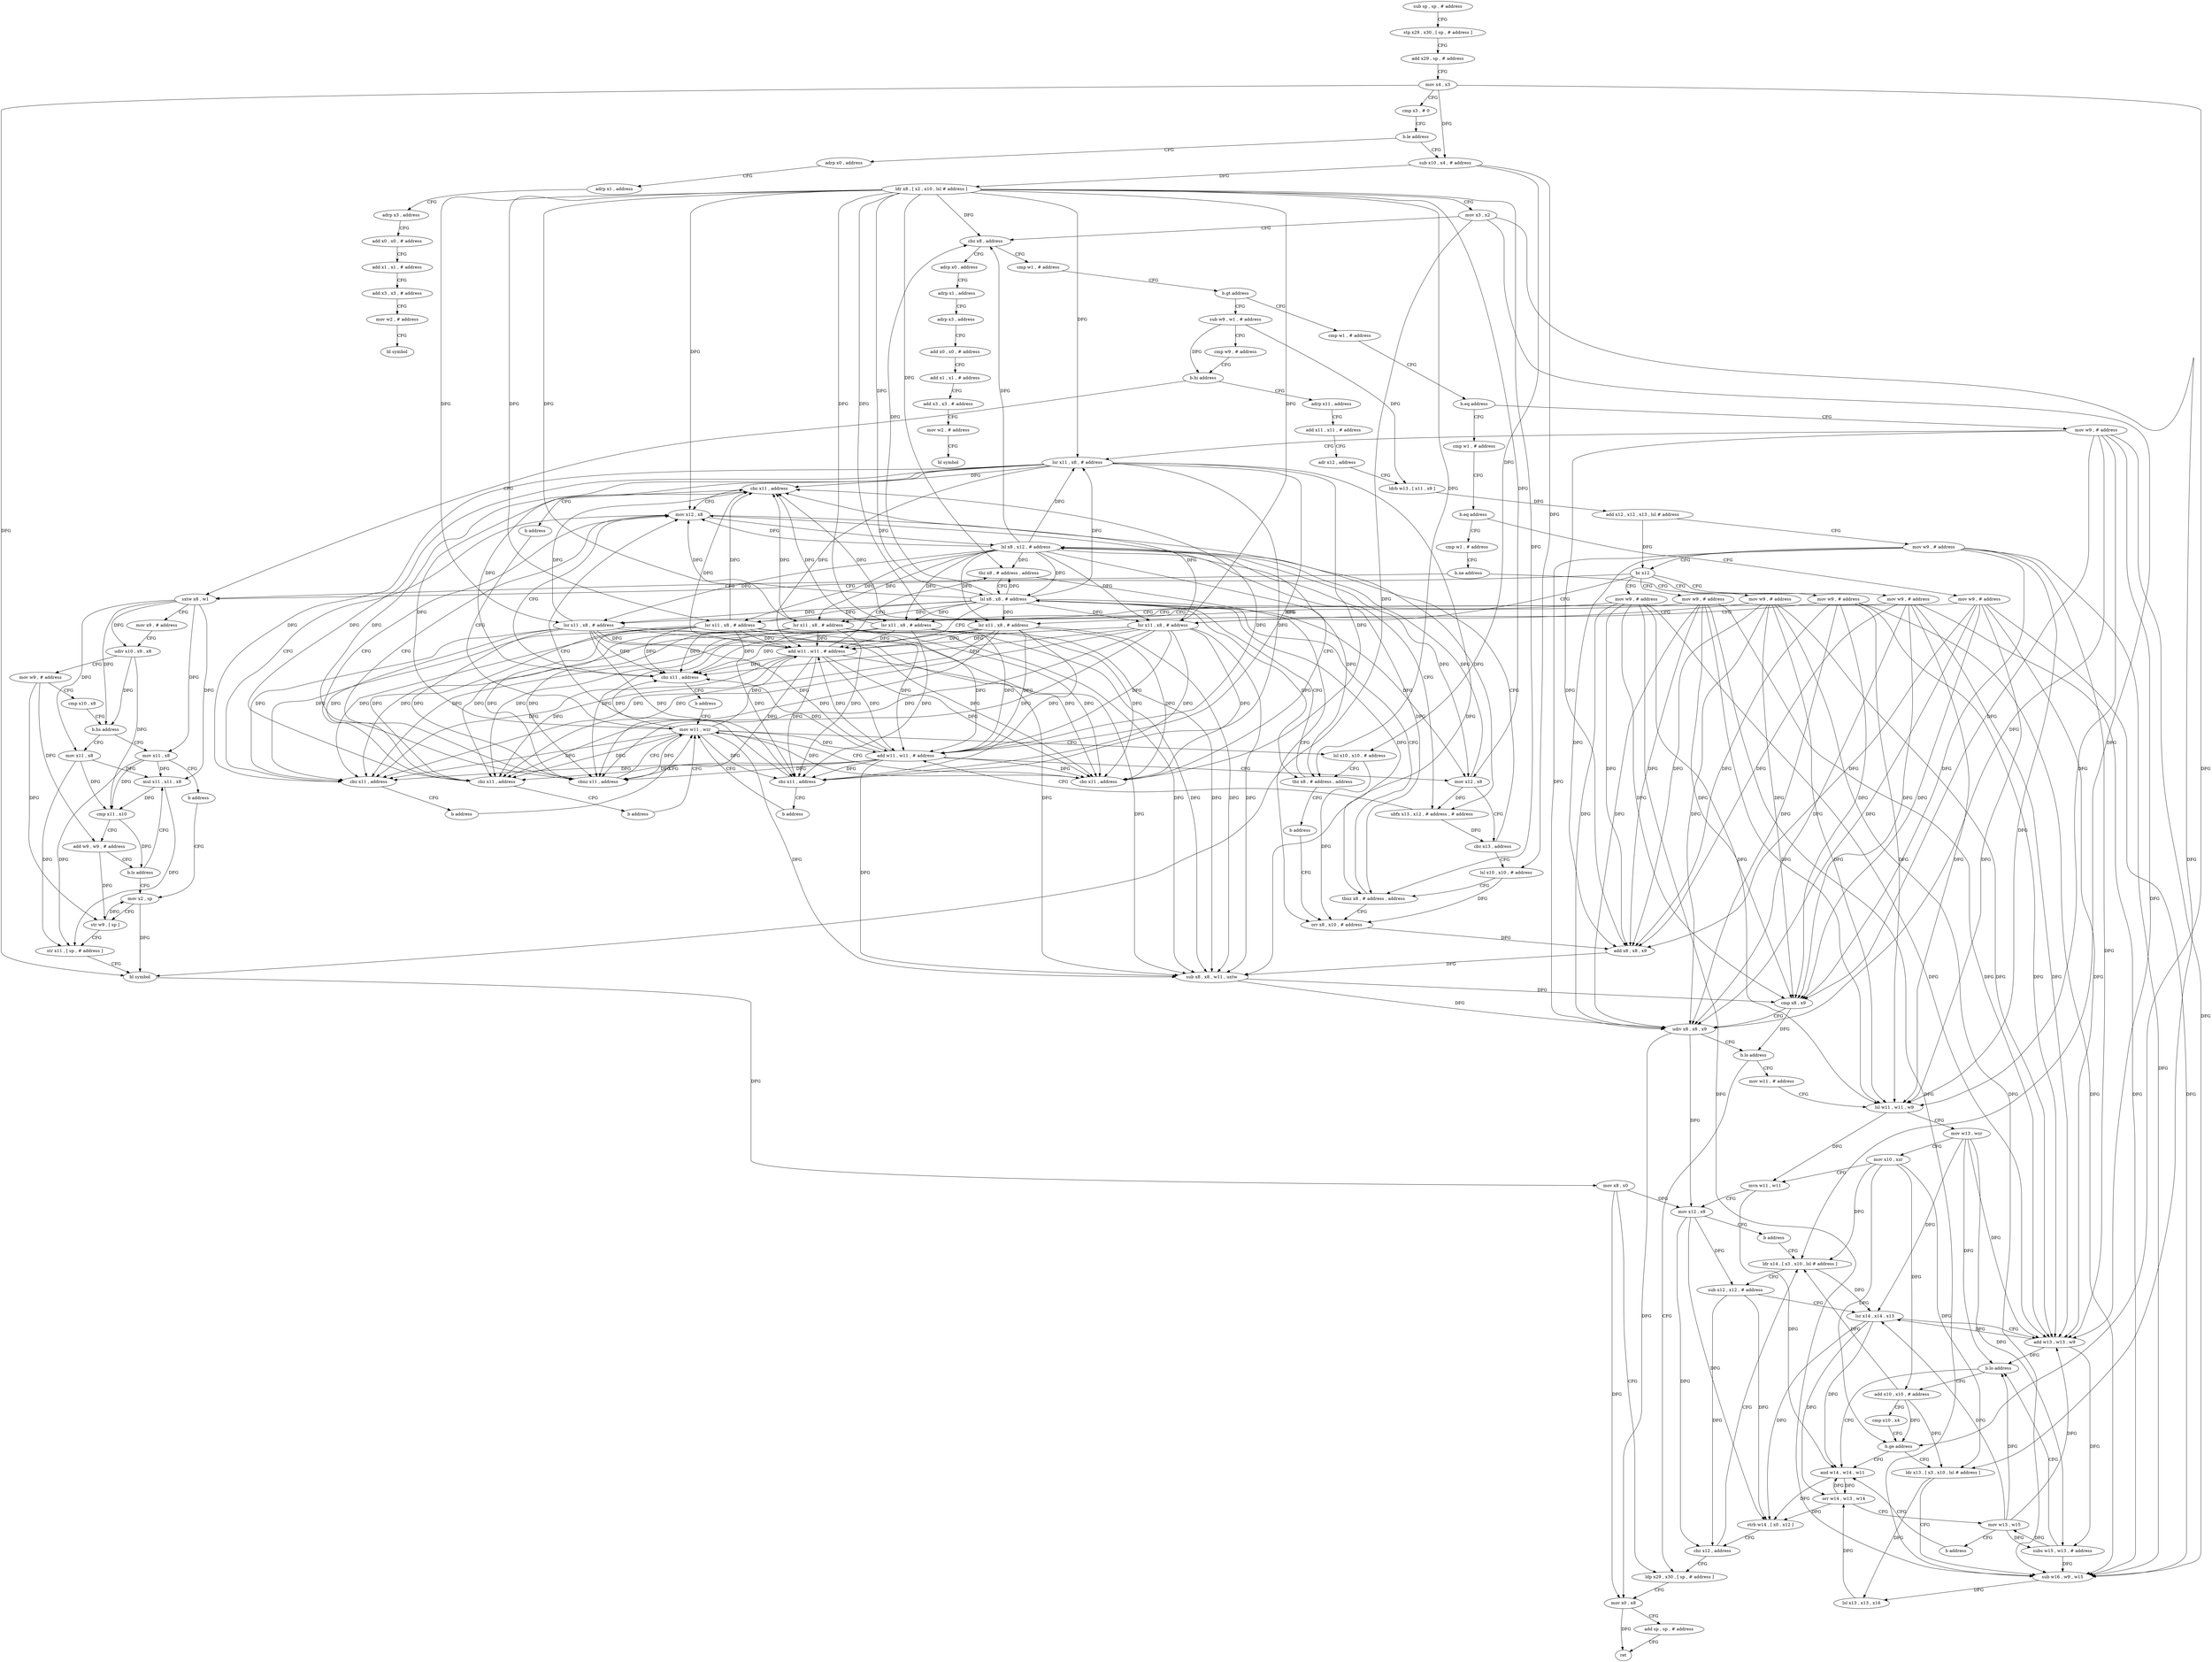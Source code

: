 digraph "func" {
"4224156" [label = "sub sp , sp , # address" ]
"4224160" [label = "stp x29 , x30 , [ sp , # address ]" ]
"4224164" [label = "add x29 , sp , # address" ]
"4224168" [label = "mov x4 , x3" ]
"4224172" [label = "cmp x3 , # 0" ]
"4224176" [label = "b.le address" ]
"4224644" [label = "adrp x0 , address" ]
"4224180" [label = "sub x10 , x4 , # address" ]
"4224648" [label = "adrp x1 , address" ]
"4224652" [label = "adrp x3 , address" ]
"4224656" [label = "add x0 , x0 , # address" ]
"4224660" [label = "add x1 , x1 , # address" ]
"4224664" [label = "add x3 , x3 , # address" ]
"4224668" [label = "mov w2 , # address" ]
"4224672" [label = "bl symbol" ]
"4224184" [label = "ldr x8 , [ x2 , x10 , lsl # address ]" ]
"4224188" [label = "mov x3 , x2" ]
"4224192" [label = "cbz x8 , address" ]
"4224676" [label = "adrp x0 , address" ]
"4224196" [label = "cmp w1 , # address" ]
"4224680" [label = "adrp x1 , address" ]
"4224684" [label = "adrp x3 , address" ]
"4224688" [label = "add x0 , x0 , # address" ]
"4224692" [label = "add x1 , x1 , # address" ]
"4224696" [label = "add x3 , x3 , # address" ]
"4224700" [label = "mov w2 , # address" ]
"4224704" [label = "bl symbol" ]
"4224200" [label = "b.gt address" ]
"4224424" [label = "cmp w1 , # address" ]
"4224204" [label = "sub w9 , w1 , # address" ]
"4224428" [label = "b.eq address" ]
"4224524" [label = "mov w9 , # address" ]
"4224432" [label = "cmp w1 , # address" ]
"4224208" [label = "cmp w9 , # address" ]
"4224212" [label = "b.hi address" ]
"4224556" [label = "sxtw x8 , w1" ]
"4224216" [label = "adrp x11 , address" ]
"4224528" [label = "lsr x11 , x8 , # address" ]
"4224532" [label = "cbz x11 , address" ]
"4224256" [label = "mov x12 , x8" ]
"4224536" [label = "b address" ]
"4224436" [label = "b.eq address" ]
"4224540" [label = "mov w9 , # address" ]
"4224440" [label = "cmp w1 , # address" ]
"4224560" [label = "mov x9 , # address" ]
"4224564" [label = "udiv x10 , x9 , x8" ]
"4224568" [label = "mov w9 , # address" ]
"4224572" [label = "cmp x10 , x8" ]
"4224576" [label = "b.hs address" ]
"4224588" [label = "mov x11 , x8" ]
"4224580" [label = "mov x11 , x8" ]
"4224220" [label = "add x11 , x11 , # address" ]
"4224224" [label = "adr x12 , address" ]
"4224228" [label = "ldrb w13 , [ x11 , x9 ]" ]
"4224232" [label = "add x12 , x12 , x13 , lsl # address" ]
"4224236" [label = "mov w9 , # address" ]
"4224240" [label = "br x12" ]
"4224244" [label = "mov w9 , # address" ]
"4224248" [label = "lsr x11 , x8 , # address" ]
"4224464" [label = "mov w9 , # address" ]
"4224492" [label = "mov w9 , # address" ]
"4224508" [label = "mov w9 , # address" ]
"4224260" [label = "lsl x8 , x12 , # address" ]
"4224476" [label = "mov w11 , wzr" ]
"4224544" [label = "lsr x11 , x8 , # address" ]
"4224548" [label = "cbz x11 , address" ]
"4224552" [label = "b address" ]
"4224444" [label = "b.ne address" ]
"4224448" [label = "mov w9 , # address" ]
"4224592" [label = "mul x11 , x11 , x8" ]
"4224584" [label = "b address" ]
"4224608" [label = "mov x2 , sp" ]
"4224252" [label = "cbnz x11 , address" ]
"4224468" [label = "lsr x11 , x8 , # address" ]
"4224472" [label = "cbz x11 , address" ]
"4224496" [label = "lsr x11 , x8 , # address" ]
"4224500" [label = "cbz x11 , address" ]
"4224504" [label = "b address" ]
"4224512" [label = "lsr x11 , x8 , # address" ]
"4224516" [label = "cbz x11 , address" ]
"4224520" [label = "b address" ]
"4224264" [label = "ubfx x13 , x12 , # address , # address" ]
"4224268" [label = "add w11 , w11 , # address" ]
"4224272" [label = "mov x12 , x8" ]
"4224276" [label = "cbz x13 , address" ]
"4224280" [label = "lsl x10 , x10 , # address" ]
"4224284" [label = "tbnz x8 , # address , address" ]
"4224300" [label = "orr x8 , x10 , # address" ]
"4224288" [label = "lsl x8 , x8 , # address" ]
"4224480" [label = "lsl x10 , x10 , # address" ]
"4224484" [label = "tbz x8 , # address , address" ]
"4224488" [label = "b address" ]
"4224452" [label = "lsr x11 , x8 , # address" ]
"4224456" [label = "cbz x11 , address" ]
"4224460" [label = "b address" ]
"4224596" [label = "cmp x11 , x10" ]
"4224600" [label = "add w9 , w9 , # address" ]
"4224604" [label = "b.ls address" ]
"4224612" [label = "str w9 , [ sp ]" ]
"4224616" [label = "str x11 , [ sp , # address ]" ]
"4224620" [label = "bl symbol" ]
"4224624" [label = "mov x8 , x0" ]
"4224628" [label = "ldp x29 , x30 , [ sp , # address ]" ]
"4224304" [label = "add x8 , x8 , x9" ]
"4224308" [label = "sub x8 , x8 , w11 , uxtw" ]
"4224312" [label = "cmp x8 , x9" ]
"4224316" [label = "udiv x8 , x8 , x9" ]
"4224320" [label = "b.lo address" ]
"4224324" [label = "mov w11 , # address" ]
"4224292" [label = "add w11 , w11 , # address" ]
"4224296" [label = "tbz x8 , # address , address" ]
"4224632" [label = "mov x0 , x8" ]
"4224636" [label = "add sp , sp , # address" ]
"4224640" [label = "ret" ]
"4224328" [label = "lsl w11 , w11 , w9" ]
"4224332" [label = "mov w13 , wzr" ]
"4224336" [label = "mov x10 , xzr" ]
"4224340" [label = "mvn w11 , w11" ]
"4224344" [label = "mov x12 , x8" ]
"4224348" [label = "b address" ]
"4224364" [label = "ldr x14 , [ x3 , x10 , lsl # address ]" ]
"4224368" [label = "sub x12 , x12 , # address" ]
"4224372" [label = "lsr x14 , x14 , x13" ]
"4224376" [label = "add w13 , w13 , w9" ]
"4224380" [label = "subs w15 , w13 , # address" ]
"4224384" [label = "b.lo address" ]
"4224352" [label = "and w14 , w14 , w11" ]
"4224388" [label = "add x10 , x10 , # address" ]
"4224356" [label = "strb w14 , [ x0 , x12 ]" ]
"4224360" [label = "cbz x12 , address" ]
"4224392" [label = "cmp x10 , x4" ]
"4224396" [label = "b.ge address" ]
"4224400" [label = "ldr x13 , [ x3 , x10 , lsl # address ]" ]
"4224404" [label = "sub w16 , w9 , w15" ]
"4224408" [label = "lsl x13 , x13 , x16" ]
"4224412" [label = "orr w14 , w13 , w14" ]
"4224416" [label = "mov w13 , w15" ]
"4224420" [label = "b address" ]
"4224156" -> "4224160" [ label = "CFG" ]
"4224160" -> "4224164" [ label = "CFG" ]
"4224164" -> "4224168" [ label = "CFG" ]
"4224168" -> "4224172" [ label = "CFG" ]
"4224168" -> "4224180" [ label = "DFG" ]
"4224168" -> "4224620" [ label = "DFG" ]
"4224168" -> "4224396" [ label = "DFG" ]
"4224172" -> "4224176" [ label = "CFG" ]
"4224176" -> "4224644" [ label = "CFG" ]
"4224176" -> "4224180" [ label = "CFG" ]
"4224644" -> "4224648" [ label = "CFG" ]
"4224180" -> "4224184" [ label = "DFG" ]
"4224180" -> "4224480" [ label = "DFG" ]
"4224180" -> "4224280" [ label = "DFG" ]
"4224648" -> "4224652" [ label = "CFG" ]
"4224652" -> "4224656" [ label = "CFG" ]
"4224656" -> "4224660" [ label = "CFG" ]
"4224660" -> "4224664" [ label = "CFG" ]
"4224664" -> "4224668" [ label = "CFG" ]
"4224668" -> "4224672" [ label = "CFG" ]
"4224184" -> "4224188" [ label = "CFG" ]
"4224184" -> "4224192" [ label = "DFG" ]
"4224184" -> "4224528" [ label = "DFG" ]
"4224184" -> "4224256" [ label = "DFG" ]
"4224184" -> "4224544" [ label = "DFG" ]
"4224184" -> "4224248" [ label = "DFG" ]
"4224184" -> "4224468" [ label = "DFG" ]
"4224184" -> "4224496" [ label = "DFG" ]
"4224184" -> "4224512" [ label = "DFG" ]
"4224184" -> "4224272" [ label = "DFG" ]
"4224184" -> "4224484" [ label = "DFG" ]
"4224184" -> "4224452" [ label = "DFG" ]
"4224184" -> "4224284" [ label = "DFG" ]
"4224184" -> "4224288" [ label = "DFG" ]
"4224184" -> "4224296" [ label = "DFG" ]
"4224188" -> "4224192" [ label = "CFG" ]
"4224188" -> "4224620" [ label = "DFG" ]
"4224188" -> "4224364" [ label = "DFG" ]
"4224188" -> "4224400" [ label = "DFG" ]
"4224192" -> "4224676" [ label = "CFG" ]
"4224192" -> "4224196" [ label = "CFG" ]
"4224676" -> "4224680" [ label = "CFG" ]
"4224196" -> "4224200" [ label = "CFG" ]
"4224680" -> "4224684" [ label = "CFG" ]
"4224684" -> "4224688" [ label = "CFG" ]
"4224688" -> "4224692" [ label = "CFG" ]
"4224692" -> "4224696" [ label = "CFG" ]
"4224696" -> "4224700" [ label = "CFG" ]
"4224700" -> "4224704" [ label = "CFG" ]
"4224200" -> "4224424" [ label = "CFG" ]
"4224200" -> "4224204" [ label = "CFG" ]
"4224424" -> "4224428" [ label = "CFG" ]
"4224204" -> "4224208" [ label = "CFG" ]
"4224204" -> "4224212" [ label = "DFG" ]
"4224204" -> "4224228" [ label = "DFG" ]
"4224428" -> "4224524" [ label = "CFG" ]
"4224428" -> "4224432" [ label = "CFG" ]
"4224524" -> "4224528" [ label = "CFG" ]
"4224524" -> "4224304" [ label = "DFG" ]
"4224524" -> "4224312" [ label = "DFG" ]
"4224524" -> "4224316" [ label = "DFG" ]
"4224524" -> "4224328" [ label = "DFG" ]
"4224524" -> "4224376" [ label = "DFG" ]
"4224524" -> "4224404" [ label = "DFG" ]
"4224432" -> "4224436" [ label = "CFG" ]
"4224208" -> "4224212" [ label = "CFG" ]
"4224212" -> "4224556" [ label = "CFG" ]
"4224212" -> "4224216" [ label = "CFG" ]
"4224556" -> "4224560" [ label = "CFG" ]
"4224556" -> "4224564" [ label = "DFG" ]
"4224556" -> "4224576" [ label = "DFG" ]
"4224556" -> "4224588" [ label = "DFG" ]
"4224556" -> "4224580" [ label = "DFG" ]
"4224556" -> "4224592" [ label = "DFG" ]
"4224216" -> "4224220" [ label = "CFG" ]
"4224528" -> "4224532" [ label = "DFG" ]
"4224528" -> "4224548" [ label = "DFG" ]
"4224528" -> "4224252" [ label = "DFG" ]
"4224528" -> "4224472" [ label = "DFG" ]
"4224528" -> "4224500" [ label = "DFG" ]
"4224528" -> "4224516" [ label = "DFG" ]
"4224528" -> "4224268" [ label = "DFG" ]
"4224528" -> "4224456" [ label = "DFG" ]
"4224528" -> "4224292" [ label = "DFG" ]
"4224528" -> "4224308" [ label = "DFG" ]
"4224532" -> "4224256" [ label = "CFG" ]
"4224532" -> "4224536" [ label = "CFG" ]
"4224256" -> "4224260" [ label = "DFG" ]
"4224256" -> "4224264" [ label = "DFG" ]
"4224536" -> "4224476" [ label = "CFG" ]
"4224436" -> "4224540" [ label = "CFG" ]
"4224436" -> "4224440" [ label = "CFG" ]
"4224540" -> "4224544" [ label = "CFG" ]
"4224540" -> "4224304" [ label = "DFG" ]
"4224540" -> "4224312" [ label = "DFG" ]
"4224540" -> "4224316" [ label = "DFG" ]
"4224540" -> "4224328" [ label = "DFG" ]
"4224540" -> "4224376" [ label = "DFG" ]
"4224540" -> "4224404" [ label = "DFG" ]
"4224440" -> "4224444" [ label = "CFG" ]
"4224560" -> "4224564" [ label = "CFG" ]
"4224564" -> "4224568" [ label = "CFG" ]
"4224564" -> "4224576" [ label = "DFG" ]
"4224564" -> "4224596" [ label = "DFG" ]
"4224568" -> "4224572" [ label = "CFG" ]
"4224568" -> "4224600" [ label = "DFG" ]
"4224568" -> "4224612" [ label = "DFG" ]
"4224572" -> "4224576" [ label = "CFG" ]
"4224576" -> "4224588" [ label = "CFG" ]
"4224576" -> "4224580" [ label = "CFG" ]
"4224588" -> "4224592" [ label = "DFG" ]
"4224588" -> "4224596" [ label = "DFG" ]
"4224588" -> "4224616" [ label = "DFG" ]
"4224580" -> "4224584" [ label = "CFG" ]
"4224580" -> "4224592" [ label = "DFG" ]
"4224580" -> "4224596" [ label = "DFG" ]
"4224580" -> "4224616" [ label = "DFG" ]
"4224220" -> "4224224" [ label = "CFG" ]
"4224224" -> "4224228" [ label = "CFG" ]
"4224228" -> "4224232" [ label = "DFG" ]
"4224232" -> "4224236" [ label = "CFG" ]
"4224232" -> "4224240" [ label = "DFG" ]
"4224236" -> "4224240" [ label = "CFG" ]
"4224236" -> "4224304" [ label = "DFG" ]
"4224236" -> "4224312" [ label = "DFG" ]
"4224236" -> "4224316" [ label = "DFG" ]
"4224236" -> "4224328" [ label = "DFG" ]
"4224236" -> "4224376" [ label = "DFG" ]
"4224236" -> "4224404" [ label = "DFG" ]
"4224240" -> "4224244" [ label = "CFG" ]
"4224240" -> "4224248" [ label = "CFG" ]
"4224240" -> "4224464" [ label = "CFG" ]
"4224240" -> "4224492" [ label = "CFG" ]
"4224240" -> "4224508" [ label = "CFG" ]
"4224240" -> "4224556" [ label = "CFG" ]
"4224244" -> "4224248" [ label = "CFG" ]
"4224244" -> "4224304" [ label = "DFG" ]
"4224244" -> "4224312" [ label = "DFG" ]
"4224244" -> "4224316" [ label = "DFG" ]
"4224244" -> "4224328" [ label = "DFG" ]
"4224244" -> "4224376" [ label = "DFG" ]
"4224244" -> "4224404" [ label = "DFG" ]
"4224248" -> "4224252" [ label = "DFG" ]
"4224248" -> "4224532" [ label = "DFG" ]
"4224248" -> "4224548" [ label = "DFG" ]
"4224248" -> "4224472" [ label = "DFG" ]
"4224248" -> "4224500" [ label = "DFG" ]
"4224248" -> "4224516" [ label = "DFG" ]
"4224248" -> "4224268" [ label = "DFG" ]
"4224248" -> "4224456" [ label = "DFG" ]
"4224248" -> "4224292" [ label = "DFG" ]
"4224248" -> "4224308" [ label = "DFG" ]
"4224464" -> "4224468" [ label = "CFG" ]
"4224464" -> "4224304" [ label = "DFG" ]
"4224464" -> "4224312" [ label = "DFG" ]
"4224464" -> "4224316" [ label = "DFG" ]
"4224464" -> "4224328" [ label = "DFG" ]
"4224464" -> "4224376" [ label = "DFG" ]
"4224464" -> "4224404" [ label = "DFG" ]
"4224492" -> "4224496" [ label = "CFG" ]
"4224492" -> "4224304" [ label = "DFG" ]
"4224492" -> "4224312" [ label = "DFG" ]
"4224492" -> "4224316" [ label = "DFG" ]
"4224492" -> "4224328" [ label = "DFG" ]
"4224492" -> "4224376" [ label = "DFG" ]
"4224492" -> "4224404" [ label = "DFG" ]
"4224508" -> "4224512" [ label = "CFG" ]
"4224508" -> "4224304" [ label = "DFG" ]
"4224508" -> "4224312" [ label = "DFG" ]
"4224508" -> "4224316" [ label = "DFG" ]
"4224508" -> "4224328" [ label = "DFG" ]
"4224508" -> "4224376" [ label = "DFG" ]
"4224508" -> "4224404" [ label = "DFG" ]
"4224260" -> "4224264" [ label = "CFG" ]
"4224260" -> "4224192" [ label = "DFG" ]
"4224260" -> "4224528" [ label = "DFG" ]
"4224260" -> "4224256" [ label = "DFG" ]
"4224260" -> "4224544" [ label = "DFG" ]
"4224260" -> "4224248" [ label = "DFG" ]
"4224260" -> "4224468" [ label = "DFG" ]
"4224260" -> "4224496" [ label = "DFG" ]
"4224260" -> "4224512" [ label = "DFG" ]
"4224260" -> "4224272" [ label = "DFG" ]
"4224260" -> "4224484" [ label = "DFG" ]
"4224260" -> "4224452" [ label = "DFG" ]
"4224260" -> "4224284" [ label = "DFG" ]
"4224260" -> "4224288" [ label = "DFG" ]
"4224260" -> "4224296" [ label = "DFG" ]
"4224476" -> "4224480" [ label = "CFG" ]
"4224476" -> "4224532" [ label = "DFG" ]
"4224476" -> "4224548" [ label = "DFG" ]
"4224476" -> "4224252" [ label = "DFG" ]
"4224476" -> "4224472" [ label = "DFG" ]
"4224476" -> "4224500" [ label = "DFG" ]
"4224476" -> "4224516" [ label = "DFG" ]
"4224476" -> "4224268" [ label = "DFG" ]
"4224476" -> "4224456" [ label = "DFG" ]
"4224476" -> "4224292" [ label = "DFG" ]
"4224476" -> "4224308" [ label = "DFG" ]
"4224544" -> "4224548" [ label = "DFG" ]
"4224544" -> "4224532" [ label = "DFG" ]
"4224544" -> "4224252" [ label = "DFG" ]
"4224544" -> "4224472" [ label = "DFG" ]
"4224544" -> "4224500" [ label = "DFG" ]
"4224544" -> "4224516" [ label = "DFG" ]
"4224544" -> "4224268" [ label = "DFG" ]
"4224544" -> "4224456" [ label = "DFG" ]
"4224544" -> "4224292" [ label = "DFG" ]
"4224544" -> "4224308" [ label = "DFG" ]
"4224548" -> "4224256" [ label = "CFG" ]
"4224548" -> "4224552" [ label = "CFG" ]
"4224552" -> "4224476" [ label = "CFG" ]
"4224444" -> "4224556" [ label = "CFG" ]
"4224444" -> "4224448" [ label = "CFG" ]
"4224448" -> "4224452" [ label = "CFG" ]
"4224448" -> "4224304" [ label = "DFG" ]
"4224448" -> "4224312" [ label = "DFG" ]
"4224448" -> "4224316" [ label = "DFG" ]
"4224448" -> "4224328" [ label = "DFG" ]
"4224448" -> "4224376" [ label = "DFG" ]
"4224448" -> "4224404" [ label = "DFG" ]
"4224592" -> "4224596" [ label = "DFG" ]
"4224592" -> "4224616" [ label = "DFG" ]
"4224584" -> "4224608" [ label = "CFG" ]
"4224608" -> "4224612" [ label = "CFG" ]
"4224608" -> "4224620" [ label = "DFG" ]
"4224252" -> "4224476" [ label = "CFG" ]
"4224252" -> "4224256" [ label = "CFG" ]
"4224468" -> "4224472" [ label = "DFG" ]
"4224468" -> "4224532" [ label = "DFG" ]
"4224468" -> "4224548" [ label = "DFG" ]
"4224468" -> "4224252" [ label = "DFG" ]
"4224468" -> "4224500" [ label = "DFG" ]
"4224468" -> "4224516" [ label = "DFG" ]
"4224468" -> "4224268" [ label = "DFG" ]
"4224468" -> "4224456" [ label = "DFG" ]
"4224468" -> "4224292" [ label = "DFG" ]
"4224468" -> "4224308" [ label = "DFG" ]
"4224472" -> "4224256" [ label = "CFG" ]
"4224472" -> "4224476" [ label = "CFG" ]
"4224496" -> "4224500" [ label = "DFG" ]
"4224496" -> "4224532" [ label = "DFG" ]
"4224496" -> "4224548" [ label = "DFG" ]
"4224496" -> "4224252" [ label = "DFG" ]
"4224496" -> "4224472" [ label = "DFG" ]
"4224496" -> "4224516" [ label = "DFG" ]
"4224496" -> "4224268" [ label = "DFG" ]
"4224496" -> "4224456" [ label = "DFG" ]
"4224496" -> "4224292" [ label = "DFG" ]
"4224496" -> "4224308" [ label = "DFG" ]
"4224500" -> "4224256" [ label = "CFG" ]
"4224500" -> "4224504" [ label = "CFG" ]
"4224504" -> "4224476" [ label = "CFG" ]
"4224512" -> "4224516" [ label = "DFG" ]
"4224512" -> "4224532" [ label = "DFG" ]
"4224512" -> "4224548" [ label = "DFG" ]
"4224512" -> "4224252" [ label = "DFG" ]
"4224512" -> "4224472" [ label = "DFG" ]
"4224512" -> "4224500" [ label = "DFG" ]
"4224512" -> "4224268" [ label = "DFG" ]
"4224512" -> "4224456" [ label = "DFG" ]
"4224512" -> "4224292" [ label = "DFG" ]
"4224512" -> "4224308" [ label = "DFG" ]
"4224516" -> "4224256" [ label = "CFG" ]
"4224516" -> "4224520" [ label = "CFG" ]
"4224520" -> "4224476" [ label = "CFG" ]
"4224264" -> "4224268" [ label = "CFG" ]
"4224264" -> "4224276" [ label = "DFG" ]
"4224268" -> "4224272" [ label = "CFG" ]
"4224268" -> "4224532" [ label = "DFG" ]
"4224268" -> "4224548" [ label = "DFG" ]
"4224268" -> "4224252" [ label = "DFG" ]
"4224268" -> "4224472" [ label = "DFG" ]
"4224268" -> "4224500" [ label = "DFG" ]
"4224268" -> "4224516" [ label = "DFG" ]
"4224268" -> "4224456" [ label = "DFG" ]
"4224268" -> "4224292" [ label = "DFG" ]
"4224268" -> "4224308" [ label = "DFG" ]
"4224272" -> "4224276" [ label = "CFG" ]
"4224272" -> "4224260" [ label = "DFG" ]
"4224272" -> "4224264" [ label = "DFG" ]
"4224276" -> "4224260" [ label = "CFG" ]
"4224276" -> "4224280" [ label = "CFG" ]
"4224280" -> "4224284" [ label = "CFG" ]
"4224280" -> "4224300" [ label = "DFG" ]
"4224284" -> "4224300" [ label = "CFG" ]
"4224284" -> "4224288" [ label = "CFG" ]
"4224300" -> "4224304" [ label = "DFG" ]
"4224288" -> "4224292" [ label = "CFG" ]
"4224288" -> "4224192" [ label = "DFG" ]
"4224288" -> "4224528" [ label = "DFG" ]
"4224288" -> "4224256" [ label = "DFG" ]
"4224288" -> "4224544" [ label = "DFG" ]
"4224288" -> "4224248" [ label = "DFG" ]
"4224288" -> "4224468" [ label = "DFG" ]
"4224288" -> "4224496" [ label = "DFG" ]
"4224288" -> "4224512" [ label = "DFG" ]
"4224288" -> "4224272" [ label = "DFG" ]
"4224288" -> "4224484" [ label = "DFG" ]
"4224288" -> "4224452" [ label = "DFG" ]
"4224288" -> "4224284" [ label = "DFG" ]
"4224288" -> "4224296" [ label = "DFG" ]
"4224480" -> "4224484" [ label = "CFG" ]
"4224480" -> "4224300" [ label = "DFG" ]
"4224484" -> "4224288" [ label = "CFG" ]
"4224484" -> "4224488" [ label = "CFG" ]
"4224488" -> "4224300" [ label = "CFG" ]
"4224452" -> "4224456" [ label = "DFG" ]
"4224452" -> "4224532" [ label = "DFG" ]
"4224452" -> "4224548" [ label = "DFG" ]
"4224452" -> "4224252" [ label = "DFG" ]
"4224452" -> "4224472" [ label = "DFG" ]
"4224452" -> "4224500" [ label = "DFG" ]
"4224452" -> "4224516" [ label = "DFG" ]
"4224452" -> "4224268" [ label = "DFG" ]
"4224452" -> "4224292" [ label = "DFG" ]
"4224452" -> "4224308" [ label = "DFG" ]
"4224456" -> "4224256" [ label = "CFG" ]
"4224456" -> "4224460" [ label = "CFG" ]
"4224460" -> "4224476" [ label = "CFG" ]
"4224596" -> "4224600" [ label = "CFG" ]
"4224596" -> "4224604" [ label = "DFG" ]
"4224600" -> "4224604" [ label = "CFG" ]
"4224600" -> "4224612" [ label = "DFG" ]
"4224604" -> "4224592" [ label = "CFG" ]
"4224604" -> "4224608" [ label = "CFG" ]
"4224612" -> "4224616" [ label = "CFG" ]
"4224612" -> "4224608" [ label = "DFG" ]
"4224616" -> "4224620" [ label = "CFG" ]
"4224620" -> "4224624" [ label = "DFG" ]
"4224624" -> "4224628" [ label = "CFG" ]
"4224624" -> "4224632" [ label = "DFG" ]
"4224624" -> "4224344" [ label = "DFG" ]
"4224628" -> "4224632" [ label = "CFG" ]
"4224304" -> "4224308" [ label = "DFG" ]
"4224308" -> "4224312" [ label = "DFG" ]
"4224308" -> "4224316" [ label = "DFG" ]
"4224312" -> "4224316" [ label = "CFG" ]
"4224312" -> "4224320" [ label = "DFG" ]
"4224316" -> "4224320" [ label = "CFG" ]
"4224316" -> "4224632" [ label = "DFG" ]
"4224316" -> "4224344" [ label = "DFG" ]
"4224320" -> "4224628" [ label = "CFG" ]
"4224320" -> "4224324" [ label = "CFG" ]
"4224324" -> "4224328" [ label = "CFG" ]
"4224292" -> "4224296" [ label = "CFG" ]
"4224292" -> "4224532" [ label = "DFG" ]
"4224292" -> "4224548" [ label = "DFG" ]
"4224292" -> "4224252" [ label = "DFG" ]
"4224292" -> "4224472" [ label = "DFG" ]
"4224292" -> "4224500" [ label = "DFG" ]
"4224292" -> "4224516" [ label = "DFG" ]
"4224292" -> "4224268" [ label = "DFG" ]
"4224292" -> "4224456" [ label = "DFG" ]
"4224292" -> "4224308" [ label = "DFG" ]
"4224296" -> "4224288" [ label = "CFG" ]
"4224296" -> "4224300" [ label = "CFG" ]
"4224632" -> "4224636" [ label = "CFG" ]
"4224632" -> "4224640" [ label = "DFG" ]
"4224636" -> "4224640" [ label = "CFG" ]
"4224328" -> "4224332" [ label = "CFG" ]
"4224328" -> "4224340" [ label = "DFG" ]
"4224332" -> "4224336" [ label = "CFG" ]
"4224332" -> "4224372" [ label = "DFG" ]
"4224332" -> "4224376" [ label = "DFG" ]
"4224332" -> "4224380" [ label = "DFG" ]
"4224332" -> "4224384" [ label = "DFG" ]
"4224336" -> "4224340" [ label = "CFG" ]
"4224336" -> "4224364" [ label = "DFG" ]
"4224336" -> "4224388" [ label = "DFG" ]
"4224336" -> "4224396" [ label = "DFG" ]
"4224336" -> "4224400" [ label = "DFG" ]
"4224340" -> "4224344" [ label = "CFG" ]
"4224340" -> "4224352" [ label = "DFG" ]
"4224344" -> "4224348" [ label = "CFG" ]
"4224344" -> "4224368" [ label = "DFG" ]
"4224344" -> "4224356" [ label = "DFG" ]
"4224344" -> "4224360" [ label = "DFG" ]
"4224348" -> "4224364" [ label = "CFG" ]
"4224364" -> "4224368" [ label = "CFG" ]
"4224364" -> "4224372" [ label = "DFG" ]
"4224368" -> "4224372" [ label = "CFG" ]
"4224368" -> "4224356" [ label = "DFG" ]
"4224368" -> "4224360" [ label = "DFG" ]
"4224372" -> "4224376" [ label = "CFG" ]
"4224372" -> "4224352" [ label = "DFG" ]
"4224372" -> "4224356" [ label = "DFG" ]
"4224372" -> "4224412" [ label = "DFG" ]
"4224376" -> "4224380" [ label = "DFG" ]
"4224376" -> "4224372" [ label = "DFG" ]
"4224376" -> "4224384" [ label = "DFG" ]
"4224380" -> "4224384" [ label = "CFG" ]
"4224380" -> "4224404" [ label = "DFG" ]
"4224380" -> "4224416" [ label = "DFG" ]
"4224384" -> "4224352" [ label = "CFG" ]
"4224384" -> "4224388" [ label = "CFG" ]
"4224352" -> "4224356" [ label = "DFG" ]
"4224352" -> "4224412" [ label = "DFG" ]
"4224388" -> "4224392" [ label = "CFG" ]
"4224388" -> "4224364" [ label = "DFG" ]
"4224388" -> "4224396" [ label = "DFG" ]
"4224388" -> "4224400" [ label = "DFG" ]
"4224356" -> "4224360" [ label = "CFG" ]
"4224360" -> "4224628" [ label = "CFG" ]
"4224360" -> "4224364" [ label = "CFG" ]
"4224392" -> "4224396" [ label = "CFG" ]
"4224396" -> "4224352" [ label = "CFG" ]
"4224396" -> "4224400" [ label = "CFG" ]
"4224400" -> "4224404" [ label = "CFG" ]
"4224400" -> "4224408" [ label = "DFG" ]
"4224404" -> "4224408" [ label = "DFG" ]
"4224408" -> "4224412" [ label = "DFG" ]
"4224412" -> "4224416" [ label = "CFG" ]
"4224412" -> "4224356" [ label = "DFG" ]
"4224412" -> "4224352" [ label = "DFG" ]
"4224416" -> "4224420" [ label = "CFG" ]
"4224416" -> "4224372" [ label = "DFG" ]
"4224416" -> "4224380" [ label = "DFG" ]
"4224416" -> "4224384" [ label = "DFG" ]
"4224416" -> "4224376" [ label = "DFG" ]
"4224420" -> "4224352" [ label = "CFG" ]
}
